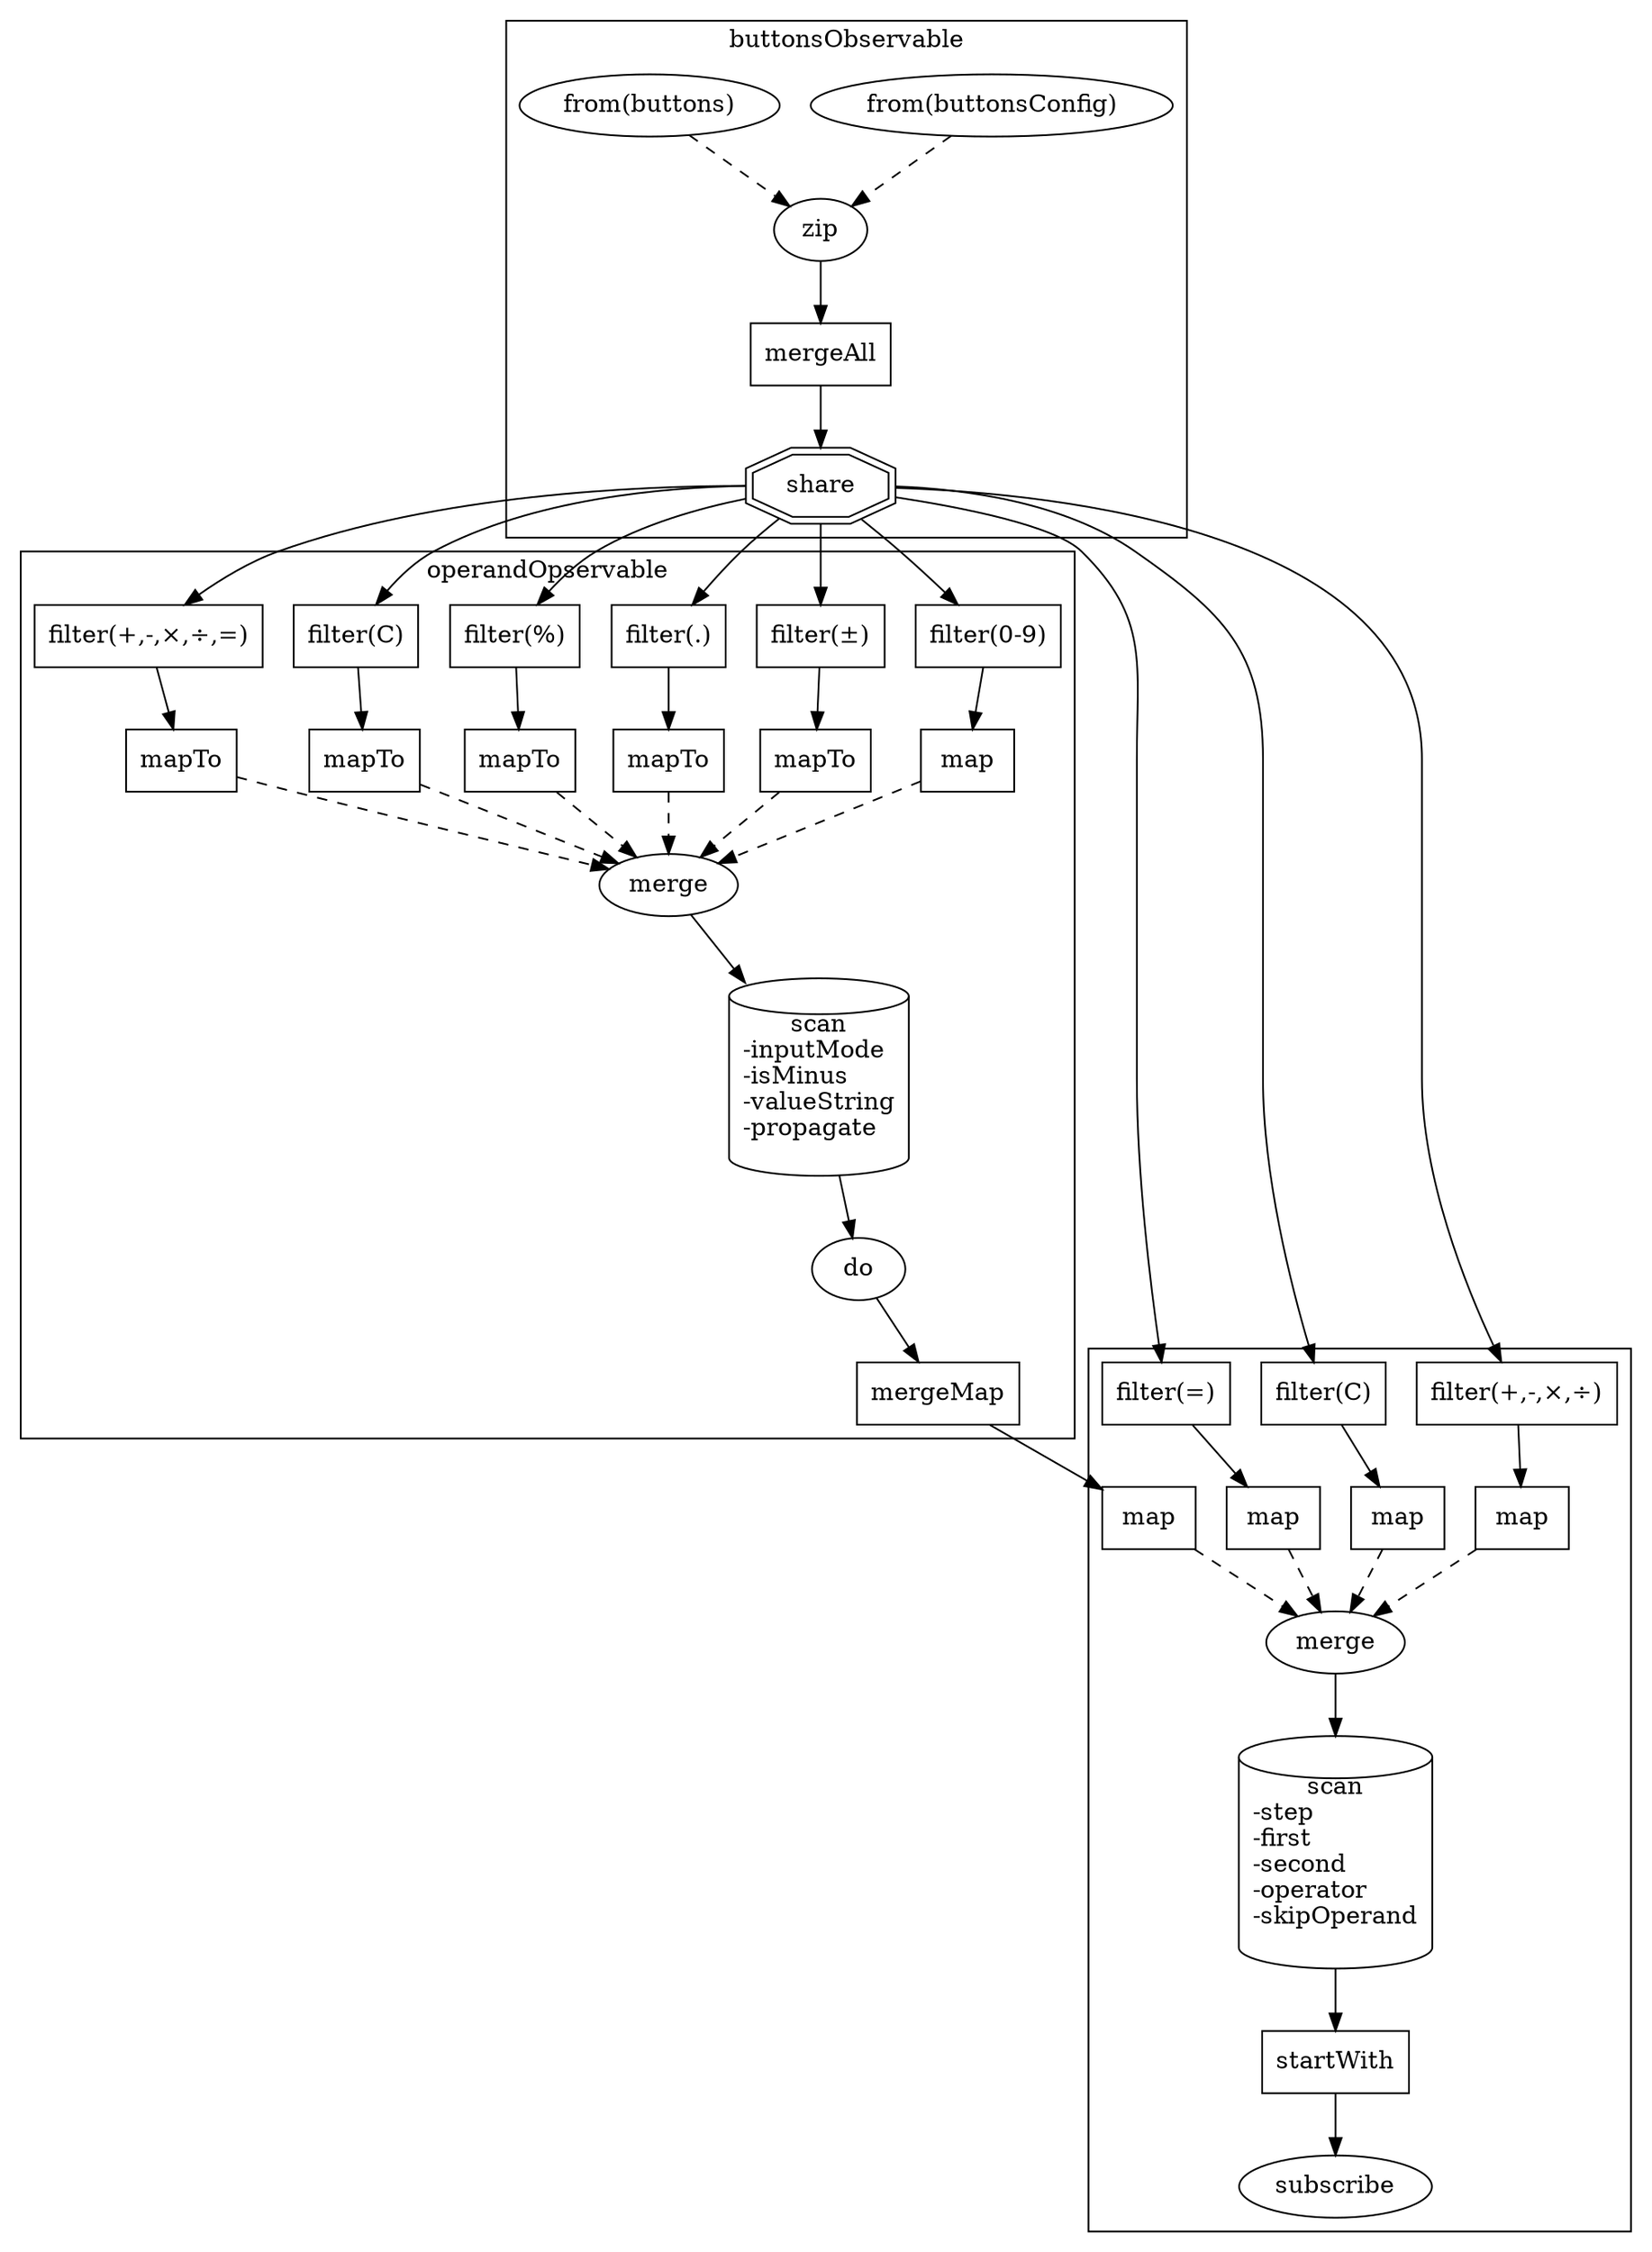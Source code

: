 digraph calculator {
    node [shape=box]

    subgraph cluster_buttonsObservable {
        label="buttonsObservable"
        ordering=in

        "buttonsObservable.buttonsOb" [label="from(buttons)" shape="oval"]
        "buttonsObservable.buttonsConfigOb" [label="from(buttonsConfig)" shape="oval"]

        "buttonsObservable.zip" [label="zip" shape="oval"]
        "buttonsObservable.mergeAll" [label="mergeAll" shape="box"]
        "buttonsObservable" [label="share" shape="doubleoctagon"]

        {"buttonsObservable.buttonsOb", "buttonsObservable.buttonsConfigOb"} -> "buttonsObservable.zip" [style=dashed]
        "buttonsObservable.zip" -> "buttonsObservable.mergeAll"
        "buttonsObservable.mergeAll" -> "buttonsObservable"
    }

    subgraph cluster_operandObservable {
        label="operandOpservable"
        ordering=in

        subgraph resetFnOb {
            "resetFnOb.filter" [label="filter(+,-,×,÷,=)"]
            "resetFnOb" [label="mapTo"]

            buttonsObservable -> "resetFnOb.filter"
            "resetFnOb.filter" -> resetFnOb
        }

        subgraph clearFnOb {
            "clearFnOb.filter" [label="filter(C)"]
            clearFnOb [label="mapTo"]

            buttonsObservable -> "clearFnOb.filter"
            "clearFnOb.filter" -> clearFnOb
        }

        subgraph percentFnOb {
            "percentFnOb.filter" [label="filter(%)"]
            percentFnOb [label="mapTo"]

            buttonsObservable -> "percentFnOb.filter"
            "percentFnOb.filter" -> percentFnOb
        }

        subgraph pointFnOb {
            "pointFnOb.filter" [label="filter(.)"]
            pointFnOb [label="mapTo"]

            buttonsObservable -> "pointFnOb.filter"
            "pointFnOb.filter" -> pointFnOb
        }

        subgraph signFnOb {
            "signFnOb.filter" [label="filter(±)"]
            signFnOb [label="mapTo"]

            buttonsObservable -> "signFnOb.filter"
            "signFnOb.filter" -> signFnOb
        }

        subgraph numberFnOb {
            "numberFnOb.filter" [label="filter(0-9)"]
            numberFnOb [label="map"]

            buttonsObservable -> "numberFnOb.filter"
            "numberFnOb.filter" -> numberFnOb
        }

        "operandObservable.merge" [label="merge" shape="oval"]
        "operandObservable.scan" [label="scan\n-inputMode\l-isMinus\l-valueString\l-propagate\l" shape=cylinder]
        "operandObservable.do" [label="do" shape="oval"]
        operandObservable [label="mergeMap"]

        {resetFnOb, clearFnOb, percentFnOb, pointFnOb, signFnOb, numberFnOb}
        -> "operandObservable.merge" [style=dashed]
        "operandObservable.merge"->"operandObservable.scan"
        "operandObservable.scan"->"operandObservable.do"
        "operandObservable.do"->operandObservable
    }

    subgraph cluster_subscribe {
        ordering=in

        subgraph operand {
            operand [label="map"]

            operandObservable -> operand
        }

        subgraph enter {
            "enter.filter" [label="filter(=)"]
            enter [label="map"]

            buttonsObservable -> "enter.filter" -> enter
        }

        subgraph clear {
            "clear.filter" [label="filter(C)"]
            clear [label="map"]

            buttonsObservable -> "clear.filter" -> clear
        }

        subgraph operator {
            "operator.filter" [label="filter(+,-,×,÷)"]
            operator [label="map"]

            buttonsObservable -> "operator.filter" -> operator
        }

        "subscribe.scan" [label="scan\n-step\l-first\l-second\l-operator\l-skipOperand\l" shape="cylinder"]
        "subscribe.merge" [label="merge" shape="oval"]
        "subscribe.startWith" [label="startWith"]
        "subscribe.subscribe" [label="subscribe" shape="oval"]

        {clear operand enter operator}->"subscribe.merge" [style=dashed]
        "subscribe.merge"->"subscribe.scan"->"subscribe.startWith"->"subscribe.subscribe"
    }
}